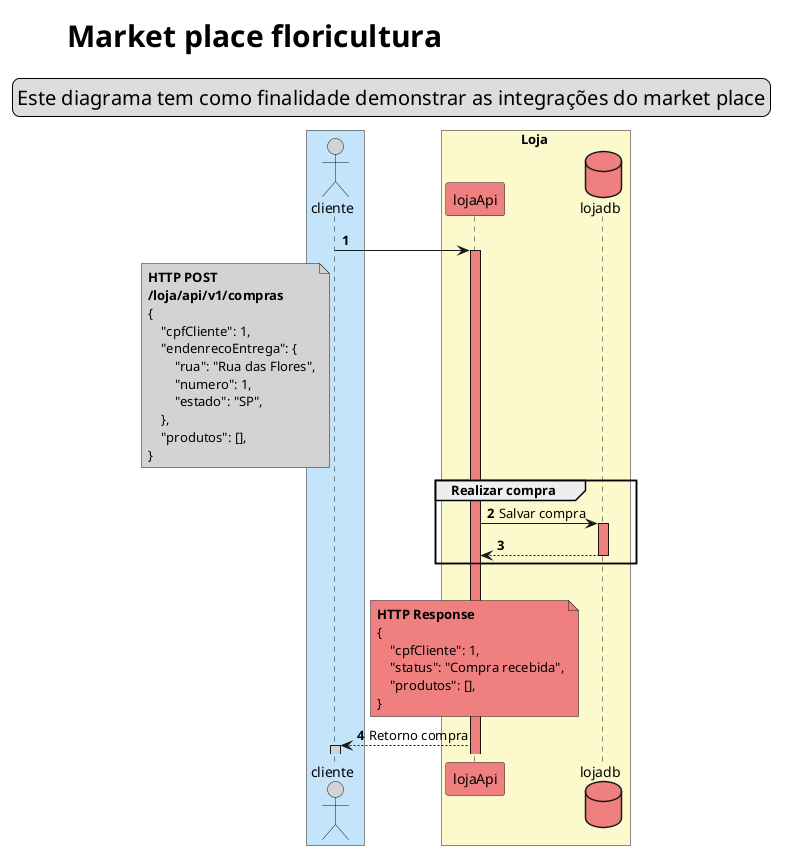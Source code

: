@startuml
title <font size=30>Market place floricultura
legend top
<font size=20>Este diagrama tem como finalidade demonstrar as integrações do market place
end legend

box #c3e4fa
    actor cliente #LightGray
end box

box  Loja #fcf9cc
    participant lojaApi #LightCoral
    database lojadb #LightCoral
end box


autonumber

cliente -> lojaApi ++ #LightCoral

note left of cliente #LightGray
    **HTTP POST**
    **/loja/api/v1/compras **
    {
        "cpfCliente": 1,
        "endenrecoEntrega": {
            "rua": "Rua das Flores",
            "numero": 1,
            "estado": "SP",
        },
        "produtos": [],
    }
end note
group Realizar compra
lojaApi -> lojadb ++ #LightCoral : Salvar compra
lojadb --> lojaApi -- #LightCoral
end group
|||

note over lojaApi #LightCoral
    **HTTP Response**
    {
        "cpfCliente": 1,
        "status": "Compra recebida",
        "produtos": [],
    }
end note
lojaApi --> cliente ++ #LightGray : Retorno compra

@enduml
